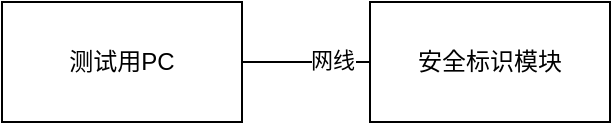 <mxfile version="14.7.1" type="github">
  <diagram id="bTAB84pm0WzHM7_B-OzX" name="Page-1">
    <mxGraphModel dx="868" dy="482" grid="1" gridSize="10" guides="1" tooltips="1" connect="1" arrows="1" fold="1" page="1" pageScale="1" pageWidth="827" pageHeight="1169" math="0" shadow="0">
      <root>
        <mxCell id="0" />
        <mxCell id="1" parent="0" />
        <mxCell id="hPzkQGvaeLNs0mN30C9_-1" value="测试用PC" style="rounded=0;whiteSpace=wrap;html=1;" vertex="1" parent="1">
          <mxGeometry x="230" y="140" width="120" height="60" as="geometry" />
        </mxCell>
        <mxCell id="hPzkQGvaeLNs0mN30C9_-2" value="安全标识模块" style="rounded=0;whiteSpace=wrap;html=1;" vertex="1" parent="1">
          <mxGeometry x="414" y="140" width="120" height="60" as="geometry" />
        </mxCell>
        <mxCell id="hPzkQGvaeLNs0mN30C9_-3" value="" style="endArrow=none;html=1;exitX=1;exitY=0.5;exitDx=0;exitDy=0;entryX=0;entryY=0.5;entryDx=0;entryDy=0;" edge="1" parent="1" source="hPzkQGvaeLNs0mN30C9_-1" target="hPzkQGvaeLNs0mN30C9_-2">
          <mxGeometry width="50" height="50" relative="1" as="geometry">
            <mxPoint x="390" y="280" as="sourcePoint" />
            <mxPoint x="440" y="230" as="targetPoint" />
          </mxGeometry>
        </mxCell>
        <mxCell id="hPzkQGvaeLNs0mN30C9_-5" value="网线" style="edgeLabel;html=1;align=center;verticalAlign=middle;resizable=0;points=[];" vertex="1" connectable="0" parent="hPzkQGvaeLNs0mN30C9_-3">
          <mxGeometry x="0.406" y="1" relative="1" as="geometry">
            <mxPoint as="offset" />
          </mxGeometry>
        </mxCell>
      </root>
    </mxGraphModel>
  </diagram>
</mxfile>
